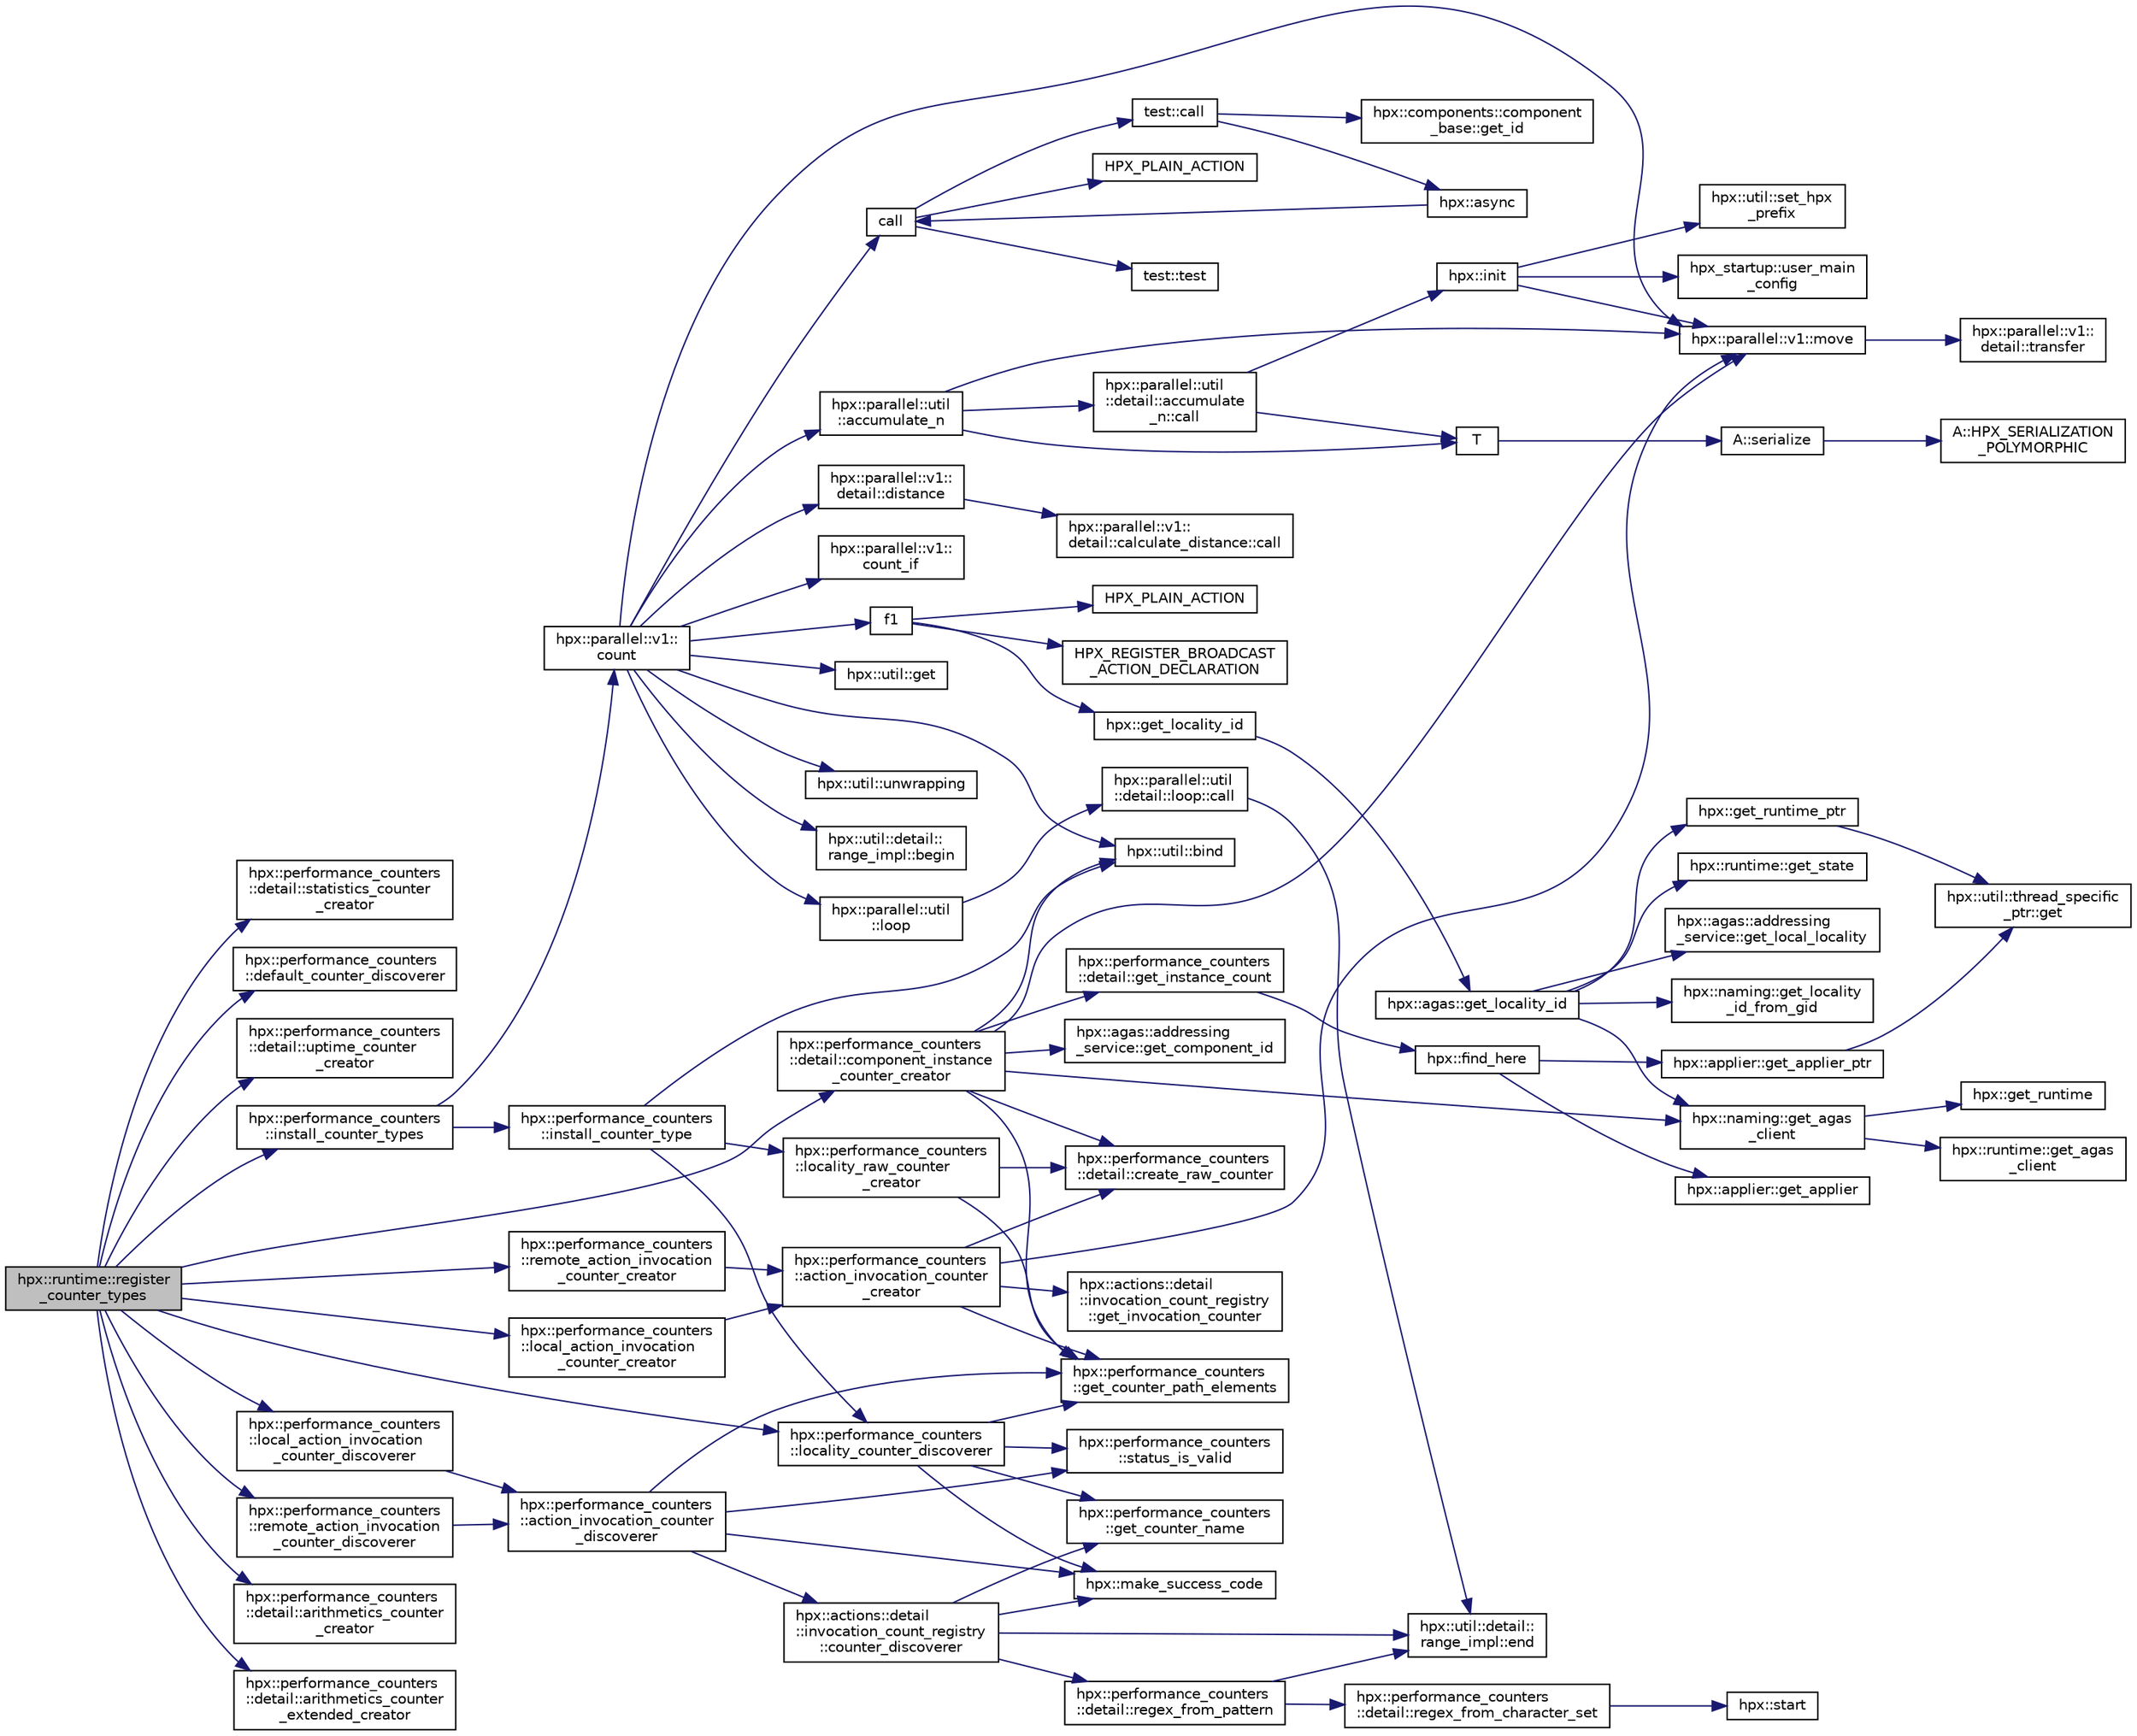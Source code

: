 digraph "hpx::runtime::register_counter_types"
{
  edge [fontname="Helvetica",fontsize="10",labelfontname="Helvetica",labelfontsize="10"];
  node [fontname="Helvetica",fontsize="10",shape=record];
  rankdir="LR";
  Node5410 [label="hpx::runtime::register\l_counter_types",height=0.2,width=0.4,color="black", fillcolor="grey75", style="filled", fontcolor="black"];
  Node5410 -> Node5411 [color="midnightblue",fontsize="10",style="solid",fontname="Helvetica"];
  Node5411 [label="hpx::performance_counters\l::detail::statistics_counter\l_creator",height=0.2,width=0.4,color="black", fillcolor="white", style="filled",URL="$d0/df8/namespacehpx_1_1performance__counters_1_1detail.html#aeb7270225851650502f791b41fa36204"];
  Node5410 -> Node5412 [color="midnightblue",fontsize="10",style="solid",fontname="Helvetica"];
  Node5412 [label="hpx::performance_counters\l::default_counter_discoverer",height=0.2,width=0.4,color="black", fillcolor="white", style="filled",URL="$d0/d36/namespacehpx_1_1performance__counters.html#a7ba0bc04d27714201bef2d1cd6596124"];
  Node5410 -> Node5413 [color="midnightblue",fontsize="10",style="solid",fontname="Helvetica"];
  Node5413 [label="hpx::performance_counters\l::detail::uptime_counter\l_creator",height=0.2,width=0.4,color="black", fillcolor="white", style="filled",URL="$d0/df8/namespacehpx_1_1performance__counters_1_1detail.html#a4b445b5bcafab5b52ebf5491ac1c32f9"];
  Node5410 -> Node5414 [color="midnightblue",fontsize="10",style="solid",fontname="Helvetica"];
  Node5414 [label="hpx::performance_counters\l::locality_counter_discoverer",height=0.2,width=0.4,color="black", fillcolor="white", style="filled",URL="$d0/d36/namespacehpx_1_1performance__counters.html#a1dde75a358cb6a734c22cd84eb1401ba"];
  Node5414 -> Node5415 [color="midnightblue",fontsize="10",style="solid",fontname="Helvetica"];
  Node5415 [label="hpx::performance_counters\l::get_counter_path_elements",height=0.2,width=0.4,color="black", fillcolor="white", style="filled",URL="$d0/d36/namespacehpx_1_1performance__counters.html#a20efd215ad44c2a1d6bf36731b07094c",tooltip="Fill the given counter_path_elements instance from the given full name of a counter. "];
  Node5414 -> Node5416 [color="midnightblue",fontsize="10",style="solid",fontname="Helvetica"];
  Node5416 [label="hpx::performance_counters\l::status_is_valid",height=0.2,width=0.4,color="black", fillcolor="white", style="filled",URL="$d0/d36/namespacehpx_1_1performance__counters.html#a02f879175b5bb99013a8c79f66e57213"];
  Node5414 -> Node5417 [color="midnightblue",fontsize="10",style="solid",fontname="Helvetica"];
  Node5417 [label="hpx::performance_counters\l::get_counter_name",height=0.2,width=0.4,color="black", fillcolor="white", style="filled",URL="$d0/d36/namespacehpx_1_1performance__counters.html#af277aab5e2e75f4d32dedcb1f4cdf21d",tooltip="Create a full name of a counter from the contents of the given counter_path_elements instance..."];
  Node5414 -> Node5418 [color="midnightblue",fontsize="10",style="solid",fontname="Helvetica"];
  Node5418 [label="hpx::make_success_code",height=0.2,width=0.4,color="black", fillcolor="white", style="filled",URL="$d8/d83/namespacehpx.html#a0e8512a8f49e2a6c8185061181419d8f",tooltip="Returns error_code(hpx::success, \"success\", mode). "];
  Node5410 -> Node5419 [color="midnightblue",fontsize="10",style="solid",fontname="Helvetica"];
  Node5419 [label="hpx::performance_counters\l::detail::component_instance\l_counter_creator",height=0.2,width=0.4,color="black", fillcolor="white", style="filled",URL="$d0/df8/namespacehpx_1_1performance__counters_1_1detail.html#af716b9b45683ddf0391f50ac63827c8b",tooltip="Creation function for instance counter. "];
  Node5419 -> Node5415 [color="midnightblue",fontsize="10",style="solid",fontname="Helvetica"];
  Node5419 -> Node5420 [color="midnightblue",fontsize="10",style="solid",fontname="Helvetica"];
  Node5420 [label="hpx::naming::get_agas\l_client",height=0.2,width=0.4,color="black", fillcolor="white", style="filled",URL="$d4/dc9/namespacehpx_1_1naming.html#a0408fffd5d34b620712a801b0ae3b032"];
  Node5420 -> Node5421 [color="midnightblue",fontsize="10",style="solid",fontname="Helvetica"];
  Node5421 [label="hpx::get_runtime",height=0.2,width=0.4,color="black", fillcolor="white", style="filled",URL="$d8/d83/namespacehpx.html#aef902cc6c7dd3b9fbadf34d1e850a070"];
  Node5420 -> Node5422 [color="midnightblue",fontsize="10",style="solid",fontname="Helvetica"];
  Node5422 [label="hpx::runtime::get_agas\l_client",height=0.2,width=0.4,color="black", fillcolor="white", style="filled",URL="$d0/d7b/classhpx_1_1runtime.html#aeb5dddd30d6b9861669af8ad44d1a96a"];
  Node5419 -> Node5423 [color="midnightblue",fontsize="10",style="solid",fontname="Helvetica"];
  Node5423 [label="hpx::agas::addressing\l_service::get_component_id",height=0.2,width=0.4,color="black", fillcolor="white", style="filled",URL="$db/d58/structhpx_1_1agas_1_1addressing__service.html#a1d26b7f3c59e0df5ce86d186a5d26ea3",tooltip="Return a unique id usable as a component type. "];
  Node5419 -> Node5424 [color="midnightblue",fontsize="10",style="solid",fontname="Helvetica"];
  Node5424 [label="hpx::util::bind",height=0.2,width=0.4,color="black", fillcolor="white", style="filled",URL="$df/dad/namespacehpx_1_1util.html#ad844caedf82a0173d6909d910c3e48c6"];
  Node5419 -> Node5425 [color="midnightblue",fontsize="10",style="solid",fontname="Helvetica"];
  Node5425 [label="hpx::performance_counters\l::detail::get_instance_count",height=0.2,width=0.4,color="black", fillcolor="white", style="filled",URL="$d0/df8/namespacehpx_1_1performance__counters_1_1detail.html#a78d5a6580036217ab3eefe27cb1ca11a"];
  Node5425 -> Node5426 [color="midnightblue",fontsize="10",style="solid",fontname="Helvetica"];
  Node5426 [label="hpx::find_here",height=0.2,width=0.4,color="black", fillcolor="white", style="filled",URL="$d8/d83/namespacehpx.html#af07c1b6e26bcdfb1138643a1a2133cf4",tooltip="Return the global id representing this locality. "];
  Node5426 -> Node5427 [color="midnightblue",fontsize="10",style="solid",fontname="Helvetica"];
  Node5427 [label="hpx::applier::get_applier_ptr",height=0.2,width=0.4,color="black", fillcolor="white", style="filled",URL="$d8/dcb/namespacehpx_1_1applier.html#a617483cf2b77ad3a0aa428ade7b35299"];
  Node5427 -> Node5428 [color="midnightblue",fontsize="10",style="solid",fontname="Helvetica"];
  Node5428 [label="hpx::util::thread_specific\l_ptr::get",height=0.2,width=0.4,color="black", fillcolor="white", style="filled",URL="$d4/d4c/structhpx_1_1util_1_1thread__specific__ptr.html#a3b27d8520710478aa41d1f74206bdba9"];
  Node5426 -> Node5429 [color="midnightblue",fontsize="10",style="solid",fontname="Helvetica"];
  Node5429 [label="hpx::applier::get_applier",height=0.2,width=0.4,color="black", fillcolor="white", style="filled",URL="$d8/dcb/namespacehpx_1_1applier.html#aba1147ab54a476403b37f20a39b1e239"];
  Node5419 -> Node5430 [color="midnightblue",fontsize="10",style="solid",fontname="Helvetica"];
  Node5430 [label="hpx::performance_counters\l::detail::create_raw_counter",height=0.2,width=0.4,color="black", fillcolor="white", style="filled",URL="$d0/df8/namespacehpx_1_1performance__counters_1_1detail.html#a5e451affac03963e4ae0cb8eddb34fbd"];
  Node5419 -> Node5431 [color="midnightblue",fontsize="10",style="solid",fontname="Helvetica"];
  Node5431 [label="hpx::parallel::v1::move",height=0.2,width=0.4,color="black", fillcolor="white", style="filled",URL="$db/db9/namespacehpx_1_1parallel_1_1v1.html#aa7c4ede081ce786c9d1eb1adff495cfc"];
  Node5431 -> Node5432 [color="midnightblue",fontsize="10",style="solid",fontname="Helvetica"];
  Node5432 [label="hpx::parallel::v1::\ldetail::transfer",height=0.2,width=0.4,color="black", fillcolor="white", style="filled",URL="$d2/ddd/namespacehpx_1_1parallel_1_1v1_1_1detail.html#ab1b56a05e1885ca7cc7ffa1804dd2f3c"];
  Node5410 -> Node5433 [color="midnightblue",fontsize="10",style="solid",fontname="Helvetica"];
  Node5433 [label="hpx::performance_counters\l::local_action_invocation\l_counter_creator",height=0.2,width=0.4,color="black", fillcolor="white", style="filled",URL="$d0/d36/namespacehpx_1_1performance__counters.html#aca8b517a2de4c0183065370b3241f345"];
  Node5433 -> Node5434 [color="midnightblue",fontsize="10",style="solid",fontname="Helvetica"];
  Node5434 [label="hpx::performance_counters\l::action_invocation_counter\l_creator",height=0.2,width=0.4,color="black", fillcolor="white", style="filled",URL="$d0/d36/namespacehpx_1_1performance__counters.html#a49e69eaa91ae03e48a497e1a55734537"];
  Node5434 -> Node5415 [color="midnightblue",fontsize="10",style="solid",fontname="Helvetica"];
  Node5434 -> Node5435 [color="midnightblue",fontsize="10",style="solid",fontname="Helvetica"];
  Node5435 [label="hpx::actions::detail\l::invocation_count_registry\l::get_invocation_counter",height=0.2,width=0.4,color="black", fillcolor="white", style="filled",URL="$dc/d69/classhpx_1_1actions_1_1detail_1_1invocation__count__registry.html#af3ed58a3def2c91111b7c17f21bb26eb"];
  Node5434 -> Node5430 [color="midnightblue",fontsize="10",style="solid",fontname="Helvetica"];
  Node5434 -> Node5431 [color="midnightblue",fontsize="10",style="solid",fontname="Helvetica"];
  Node5410 -> Node5436 [color="midnightblue",fontsize="10",style="solid",fontname="Helvetica"];
  Node5436 [label="hpx::performance_counters\l::local_action_invocation\l_counter_discoverer",height=0.2,width=0.4,color="black", fillcolor="white", style="filled",URL="$d0/d36/namespacehpx_1_1performance__counters.html#adf96f2c1aff5c91cb5291103b2bb2324"];
  Node5436 -> Node5437 [color="midnightblue",fontsize="10",style="solid",fontname="Helvetica"];
  Node5437 [label="hpx::performance_counters\l::action_invocation_counter\l_discoverer",height=0.2,width=0.4,color="black", fillcolor="white", style="filled",URL="$d0/d36/namespacehpx_1_1performance__counters.html#a9e812951395bffe91f57e564388cbc3d"];
  Node5437 -> Node5415 [color="midnightblue",fontsize="10",style="solid",fontname="Helvetica"];
  Node5437 -> Node5416 [color="midnightblue",fontsize="10",style="solid",fontname="Helvetica"];
  Node5437 -> Node5438 [color="midnightblue",fontsize="10",style="solid",fontname="Helvetica"];
  Node5438 [label="hpx::actions::detail\l::invocation_count_registry\l::counter_discoverer",height=0.2,width=0.4,color="black", fillcolor="white", style="filled",URL="$dc/d69/classhpx_1_1actions_1_1detail_1_1invocation__count__registry.html#a838ee8cb433ee3130a3ea25e3c310410"];
  Node5438 -> Node5417 [color="midnightblue",fontsize="10",style="solid",fontname="Helvetica"];
  Node5438 -> Node5439 [color="midnightblue",fontsize="10",style="solid",fontname="Helvetica"];
  Node5439 [label="hpx::performance_counters\l::detail::regex_from_pattern",height=0.2,width=0.4,color="black", fillcolor="white", style="filled",URL="$d0/df8/namespacehpx_1_1performance__counters_1_1detail.html#ab6413c4f17884bc8d3c30b52e7f0ca63"];
  Node5439 -> Node5440 [color="midnightblue",fontsize="10",style="solid",fontname="Helvetica"];
  Node5440 [label="hpx::util::detail::\lrange_impl::end",height=0.2,width=0.4,color="black", fillcolor="white", style="filled",URL="$d4/d4a/namespacehpx_1_1util_1_1detail_1_1range__impl.html#afb2ea48b0902f52ee4d8b764807b4316"];
  Node5439 -> Node5441 [color="midnightblue",fontsize="10",style="solid",fontname="Helvetica"];
  Node5441 [label="hpx::performance_counters\l::detail::regex_from_character_set",height=0.2,width=0.4,color="black", fillcolor="white", style="filled",URL="$d0/df8/namespacehpx_1_1performance__counters_1_1detail.html#ac305c0b7328b67a6ccaf4fe7b0ad33e7"];
  Node5441 -> Node5442 [color="midnightblue",fontsize="10",style="solid",fontname="Helvetica"];
  Node5442 [label="hpx::start",height=0.2,width=0.4,color="black", fillcolor="white", style="filled",URL="$d8/d83/namespacehpx.html#a7e832bd3c4af93a4619dbe97a5b1c3d2",tooltip="Main non-blocking entry point for launching the HPX runtime system. "];
  Node5438 -> Node5440 [color="midnightblue",fontsize="10",style="solid",fontname="Helvetica"];
  Node5438 -> Node5418 [color="midnightblue",fontsize="10",style="solid",fontname="Helvetica"];
  Node5437 -> Node5418 [color="midnightblue",fontsize="10",style="solid",fontname="Helvetica"];
  Node5410 -> Node5443 [color="midnightblue",fontsize="10",style="solid",fontname="Helvetica"];
  Node5443 [label="hpx::performance_counters\l::remote_action_invocation\l_counter_creator",height=0.2,width=0.4,color="black", fillcolor="white", style="filled",URL="$d0/d36/namespacehpx_1_1performance__counters.html#a647347860310ed524ed34245f978762b"];
  Node5443 -> Node5434 [color="midnightblue",fontsize="10",style="solid",fontname="Helvetica"];
  Node5410 -> Node5444 [color="midnightblue",fontsize="10",style="solid",fontname="Helvetica"];
  Node5444 [label="hpx::performance_counters\l::remote_action_invocation\l_counter_discoverer",height=0.2,width=0.4,color="black", fillcolor="white", style="filled",URL="$d0/d36/namespacehpx_1_1performance__counters.html#acec53c2a94f14082c5832a836b1e91d7"];
  Node5444 -> Node5437 [color="midnightblue",fontsize="10",style="solid",fontname="Helvetica"];
  Node5410 -> Node5445 [color="midnightblue",fontsize="10",style="solid",fontname="Helvetica"];
  Node5445 [label="hpx::performance_counters\l::install_counter_types",height=0.2,width=0.4,color="black", fillcolor="white", style="filled",URL="$d0/d36/namespacehpx_1_1performance__counters.html#ab040877c215a8e5c82c3d17e1a6fea1e"];
  Node5445 -> Node5446 [color="midnightblue",fontsize="10",style="solid",fontname="Helvetica"];
  Node5446 [label="hpx::parallel::v1::\lcount",height=0.2,width=0.4,color="black", fillcolor="white", style="filled",URL="$db/db9/namespacehpx_1_1parallel_1_1v1.html#a19d058114a2bd44801aab4176b188e23"];
  Node5446 -> Node5447 [color="midnightblue",fontsize="10",style="solid",fontname="Helvetica"];
  Node5447 [label="hpx::parallel::v1::\lcount_if",height=0.2,width=0.4,color="black", fillcolor="white", style="filled",URL="$db/db9/namespacehpx_1_1parallel_1_1v1.html#ad836ff017ec208c2d6388a9b47b05ce0"];
  Node5446 -> Node5448 [color="midnightblue",fontsize="10",style="solid",fontname="Helvetica"];
  Node5448 [label="f1",height=0.2,width=0.4,color="black", fillcolor="white", style="filled",URL="$d8/d8b/broadcast_8cpp.html#a1751fbd41f2529b84514a9dbd767959a"];
  Node5448 -> Node5449 [color="midnightblue",fontsize="10",style="solid",fontname="Helvetica"];
  Node5449 [label="hpx::get_locality_id",height=0.2,width=0.4,color="black", fillcolor="white", style="filled",URL="$d8/d83/namespacehpx.html#a158d7c54a657bb364c1704033010697b",tooltip="Return the number of the locality this function is being called from. "];
  Node5449 -> Node5450 [color="midnightblue",fontsize="10",style="solid",fontname="Helvetica"];
  Node5450 [label="hpx::agas::get_locality_id",height=0.2,width=0.4,color="black", fillcolor="white", style="filled",URL="$dc/d54/namespacehpx_1_1agas.html#a491cc2ddecdf0f1a9129900caa6a4d3e"];
  Node5450 -> Node5451 [color="midnightblue",fontsize="10",style="solid",fontname="Helvetica"];
  Node5451 [label="hpx::get_runtime_ptr",height=0.2,width=0.4,color="black", fillcolor="white", style="filled",URL="$d8/d83/namespacehpx.html#af29daf2bb3e01b4d6495a1742b6cce64"];
  Node5451 -> Node5428 [color="midnightblue",fontsize="10",style="solid",fontname="Helvetica"];
  Node5450 -> Node5452 [color="midnightblue",fontsize="10",style="solid",fontname="Helvetica"];
  Node5452 [label="hpx::runtime::get_state",height=0.2,width=0.4,color="black", fillcolor="white", style="filled",URL="$d0/d7b/classhpx_1_1runtime.html#ab405f80e060dac95d624520f38b0524c"];
  Node5450 -> Node5420 [color="midnightblue",fontsize="10",style="solid",fontname="Helvetica"];
  Node5450 -> Node5453 [color="midnightblue",fontsize="10",style="solid",fontname="Helvetica"];
  Node5453 [label="hpx::agas::addressing\l_service::get_local_locality",height=0.2,width=0.4,color="black", fillcolor="white", style="filled",URL="$db/d58/structhpx_1_1agas_1_1addressing__service.html#ab52c19a37c2a7a006c6c15f90ad0539c"];
  Node5450 -> Node5454 [color="midnightblue",fontsize="10",style="solid",fontname="Helvetica"];
  Node5454 [label="hpx::naming::get_locality\l_id_from_gid",height=0.2,width=0.4,color="black", fillcolor="white", style="filled",URL="$d4/dc9/namespacehpx_1_1naming.html#a7fd43037784560bd04fda9b49e33529f"];
  Node5448 -> Node5455 [color="midnightblue",fontsize="10",style="solid",fontname="Helvetica"];
  Node5455 [label="HPX_PLAIN_ACTION",height=0.2,width=0.4,color="black", fillcolor="white", style="filled",URL="$d8/d8b/broadcast_8cpp.html#a19685a0394ce6a99351f7a679f6eeefc"];
  Node5448 -> Node5456 [color="midnightblue",fontsize="10",style="solid",fontname="Helvetica"];
  Node5456 [label="HPX_REGISTER_BROADCAST\l_ACTION_DECLARATION",height=0.2,width=0.4,color="black", fillcolor="white", style="filled",URL="$d7/d38/addressing__service_8cpp.html#a573d764d9cb34eec46a4bdffcf07875f"];
  Node5446 -> Node5457 [color="midnightblue",fontsize="10",style="solid",fontname="Helvetica"];
  Node5457 [label="hpx::parallel::util\l::loop",height=0.2,width=0.4,color="black", fillcolor="white", style="filled",URL="$df/dc6/namespacehpx_1_1parallel_1_1util.html#a3f434e00f42929aac85debb8c5782213"];
  Node5457 -> Node5458 [color="midnightblue",fontsize="10",style="solid",fontname="Helvetica"];
  Node5458 [label="hpx::parallel::util\l::detail::loop::call",height=0.2,width=0.4,color="black", fillcolor="white", style="filled",URL="$da/d06/structhpx_1_1parallel_1_1util_1_1detail_1_1loop.html#a5c5e8dbda782f09cdb7bc2509e3bf09e"];
  Node5458 -> Node5440 [color="midnightblue",fontsize="10",style="solid",fontname="Helvetica"];
  Node5446 -> Node5424 [color="midnightblue",fontsize="10",style="solid",fontname="Helvetica"];
  Node5446 -> Node5431 [color="midnightblue",fontsize="10",style="solid",fontname="Helvetica"];
  Node5446 -> Node5459 [color="midnightblue",fontsize="10",style="solid",fontname="Helvetica"];
  Node5459 [label="hpx::util::get",height=0.2,width=0.4,color="black", fillcolor="white", style="filled",URL="$df/dad/namespacehpx_1_1util.html#a5cbd3c41f03f4d4acaedaa4777e3cc02"];
  Node5446 -> Node5460 [color="midnightblue",fontsize="10",style="solid",fontname="Helvetica"];
  Node5460 [label="call",height=0.2,width=0.4,color="black", fillcolor="white", style="filled",URL="$d2/d67/promise__1620_8cpp.html#a58357f0b82bc761e1d0b9091ed563a70"];
  Node5460 -> Node5461 [color="midnightblue",fontsize="10",style="solid",fontname="Helvetica"];
  Node5461 [label="test::test",height=0.2,width=0.4,color="black", fillcolor="white", style="filled",URL="$d8/d89/structtest.html#ab42d5ece712d716b04cb3f686f297a26"];
  Node5460 -> Node5462 [color="midnightblue",fontsize="10",style="solid",fontname="Helvetica"];
  Node5462 [label="HPX_PLAIN_ACTION",height=0.2,width=0.4,color="black", fillcolor="white", style="filled",URL="$d2/d67/promise__1620_8cpp.html#ab96aab827a4b1fcaf66cfe0ba83fef23"];
  Node5460 -> Node5463 [color="midnightblue",fontsize="10",style="solid",fontname="Helvetica"];
  Node5463 [label="test::call",height=0.2,width=0.4,color="black", fillcolor="white", style="filled",URL="$d8/d89/structtest.html#aeb29e7ed6518b9426ccf1344c52620ae"];
  Node5463 -> Node5464 [color="midnightblue",fontsize="10",style="solid",fontname="Helvetica"];
  Node5464 [label="hpx::async",height=0.2,width=0.4,color="black", fillcolor="white", style="filled",URL="$d8/d83/namespacehpx.html#acb7d8e37b73b823956ce144f9a57eaa4"];
  Node5464 -> Node5460 [color="midnightblue",fontsize="10",style="solid",fontname="Helvetica"];
  Node5463 -> Node5465 [color="midnightblue",fontsize="10",style="solid",fontname="Helvetica"];
  Node5465 [label="hpx::components::component\l_base::get_id",height=0.2,width=0.4,color="black", fillcolor="white", style="filled",URL="$d2/de6/classhpx_1_1components_1_1component__base.html#a4c8fd93514039bdf01c48d66d82b19cd"];
  Node5446 -> Node5466 [color="midnightblue",fontsize="10",style="solid",fontname="Helvetica"];
  Node5466 [label="hpx::parallel::v1::\ldetail::distance",height=0.2,width=0.4,color="black", fillcolor="white", style="filled",URL="$d2/ddd/namespacehpx_1_1parallel_1_1v1_1_1detail.html#a6bea3c6a5f470cad11f27ee6bab4a33f"];
  Node5466 -> Node5467 [color="midnightblue",fontsize="10",style="solid",fontname="Helvetica"];
  Node5467 [label="hpx::parallel::v1::\ldetail::calculate_distance::call",height=0.2,width=0.4,color="black", fillcolor="white", style="filled",URL="$db/dfa/structhpx_1_1parallel_1_1v1_1_1detail_1_1calculate__distance.html#a950a6627830a7d019ac0e734b0a447bf"];
  Node5446 -> Node5468 [color="midnightblue",fontsize="10",style="solid",fontname="Helvetica"];
  Node5468 [label="hpx::util::unwrapping",height=0.2,width=0.4,color="black", fillcolor="white", style="filled",URL="$df/dad/namespacehpx_1_1util.html#a7529d9ac687684c33403cdd1f9cef8e4"];
  Node5446 -> Node5469 [color="midnightblue",fontsize="10",style="solid",fontname="Helvetica"];
  Node5469 [label="hpx::parallel::util\l::accumulate_n",height=0.2,width=0.4,color="black", fillcolor="white", style="filled",URL="$df/dc6/namespacehpx_1_1parallel_1_1util.html#af19f9a2722f97c2247ea5d0dbb5e2d25"];
  Node5469 -> Node5470 [color="midnightblue",fontsize="10",style="solid",fontname="Helvetica"];
  Node5470 [label="hpx::parallel::util\l::detail::accumulate\l_n::call",height=0.2,width=0.4,color="black", fillcolor="white", style="filled",URL="$d8/d3b/structhpx_1_1parallel_1_1util_1_1detail_1_1accumulate__n.html#a765aceb8ab313fc92f7c4aaf70ccca8f"];
  Node5470 -> Node5471 [color="midnightblue",fontsize="10",style="solid",fontname="Helvetica"];
  Node5471 [label="hpx::init",height=0.2,width=0.4,color="black", fillcolor="white", style="filled",URL="$d8/d83/namespacehpx.html#a3c694ea960b47c56b33351ba16e3d76b",tooltip="Main entry point for launching the HPX runtime system. "];
  Node5471 -> Node5472 [color="midnightblue",fontsize="10",style="solid",fontname="Helvetica"];
  Node5472 [label="hpx::util::set_hpx\l_prefix",height=0.2,width=0.4,color="black", fillcolor="white", style="filled",URL="$df/dad/namespacehpx_1_1util.html#ae40a23c1ba0a48d9304dcf717a95793e"];
  Node5471 -> Node5473 [color="midnightblue",fontsize="10",style="solid",fontname="Helvetica"];
  Node5473 [label="hpx_startup::user_main\l_config",height=0.2,width=0.4,color="black", fillcolor="white", style="filled",URL="$d3/dd2/namespacehpx__startup.html#aaac571d88bd3912a4225a23eb3261637"];
  Node5471 -> Node5431 [color="midnightblue",fontsize="10",style="solid",fontname="Helvetica"];
  Node5470 -> Node5474 [color="midnightblue",fontsize="10",style="solid",fontname="Helvetica"];
  Node5474 [label="T",height=0.2,width=0.4,color="black", fillcolor="white", style="filled",URL="$db/d33/polymorphic__semiintrusive__template_8cpp.html#ad187658f9cb91c1312b39ae7e896f1ea"];
  Node5474 -> Node5475 [color="midnightblue",fontsize="10",style="solid",fontname="Helvetica"];
  Node5475 [label="A::serialize",height=0.2,width=0.4,color="black", fillcolor="white", style="filled",URL="$d7/da0/struct_a.html#a5f5c287cf471e274ed9dda0da1592212"];
  Node5475 -> Node5476 [color="midnightblue",fontsize="10",style="solid",fontname="Helvetica"];
  Node5476 [label="A::HPX_SERIALIZATION\l_POLYMORPHIC",height=0.2,width=0.4,color="black", fillcolor="white", style="filled",URL="$d7/da0/struct_a.html#ada978cc156cebbafddb1f3aa4c01918c"];
  Node5469 -> Node5431 [color="midnightblue",fontsize="10",style="solid",fontname="Helvetica"];
  Node5469 -> Node5474 [color="midnightblue",fontsize="10",style="solid",fontname="Helvetica"];
  Node5446 -> Node5477 [color="midnightblue",fontsize="10",style="solid",fontname="Helvetica"];
  Node5477 [label="hpx::util::detail::\lrange_impl::begin",height=0.2,width=0.4,color="black", fillcolor="white", style="filled",URL="$d4/d4a/namespacehpx_1_1util_1_1detail_1_1range__impl.html#a31e165df2b865cdd961f35ce938db41a"];
  Node5445 -> Node5478 [color="midnightblue",fontsize="10",style="solid",fontname="Helvetica"];
  Node5478 [label="hpx::performance_counters\l::install_counter_type",height=0.2,width=0.4,color="black", fillcolor="white", style="filled",URL="$d0/d36/namespacehpx_1_1performance__counters.html#a4145b8ec6c6b285ea708fd1ac981431f",tooltip="Install a new generic performance counter type in a way, which will uninstall it automatically during..."];
  Node5478 -> Node5424 [color="midnightblue",fontsize="10",style="solid",fontname="Helvetica"];
  Node5478 -> Node5479 [color="midnightblue",fontsize="10",style="solid",fontname="Helvetica"];
  Node5479 [label="hpx::performance_counters\l::locality_raw_counter\l_creator",height=0.2,width=0.4,color="black", fillcolor="white", style="filled",URL="$d0/d36/namespacehpx_1_1performance__counters.html#ae4c341430bcefef5080eb7b92b489700"];
  Node5479 -> Node5415 [color="midnightblue",fontsize="10",style="solid",fontname="Helvetica"];
  Node5479 -> Node5430 [color="midnightblue",fontsize="10",style="solid",fontname="Helvetica"];
  Node5478 -> Node5414 [color="midnightblue",fontsize="10",style="solid",fontname="Helvetica"];
  Node5410 -> Node5480 [color="midnightblue",fontsize="10",style="solid",fontname="Helvetica"];
  Node5480 [label="hpx::performance_counters\l::detail::arithmetics_counter\l_creator",height=0.2,width=0.4,color="black", fillcolor="white", style="filled",URL="$d0/df8/namespacehpx_1_1performance__counters_1_1detail.html#aab73543fcecfb3583ef63a6049fae09e"];
  Node5410 -> Node5481 [color="midnightblue",fontsize="10",style="solid",fontname="Helvetica"];
  Node5481 [label="hpx::performance_counters\l::detail::arithmetics_counter\l_extended_creator",height=0.2,width=0.4,color="black", fillcolor="white", style="filled",URL="$d0/df8/namespacehpx_1_1performance__counters_1_1detail.html#a6a73e8e264dec9d851dddf186438135e"];
}
